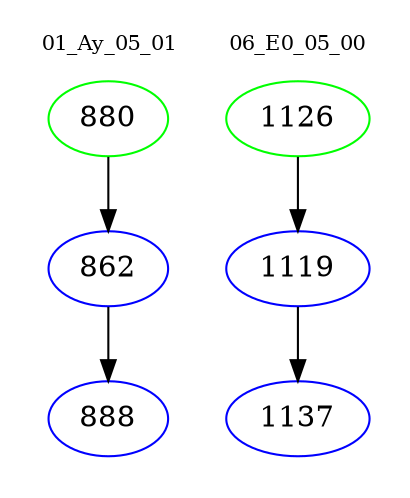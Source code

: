 digraph{
subgraph cluster_0 {
color = white
label = "01_Ay_05_01";
fontsize=10;
T0_880 [label="880", color="green"]
T0_880 -> T0_862 [color="black"]
T0_862 [label="862", color="blue"]
T0_862 -> T0_888 [color="black"]
T0_888 [label="888", color="blue"]
}
subgraph cluster_1 {
color = white
label = "06_E0_05_00";
fontsize=10;
T1_1126 [label="1126", color="green"]
T1_1126 -> T1_1119 [color="black"]
T1_1119 [label="1119", color="blue"]
T1_1119 -> T1_1137 [color="black"]
T1_1137 [label="1137", color="blue"]
}
}

